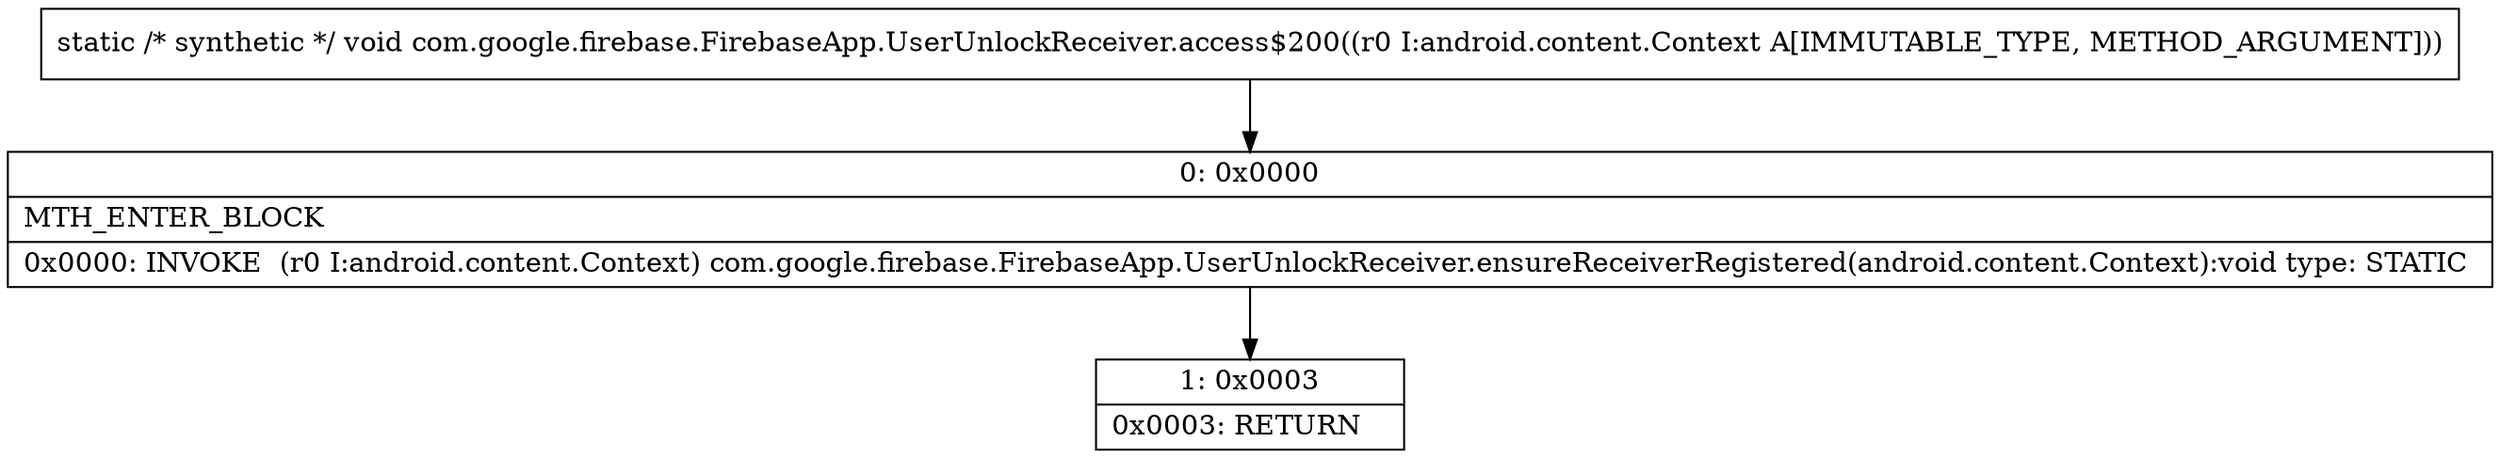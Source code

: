 digraph "CFG forcom.google.firebase.FirebaseApp.UserUnlockReceiver.access$200(Landroid\/content\/Context;)V" {
Node_0 [shape=record,label="{0\:\ 0x0000|MTH_ENTER_BLOCK\l|0x0000: INVOKE  (r0 I:android.content.Context) com.google.firebase.FirebaseApp.UserUnlockReceiver.ensureReceiverRegistered(android.content.Context):void type: STATIC \l}"];
Node_1 [shape=record,label="{1\:\ 0x0003|0x0003: RETURN   \l}"];
MethodNode[shape=record,label="{static \/* synthetic *\/ void com.google.firebase.FirebaseApp.UserUnlockReceiver.access$200((r0 I:android.content.Context A[IMMUTABLE_TYPE, METHOD_ARGUMENT])) }"];
MethodNode -> Node_0;
Node_0 -> Node_1;
}

